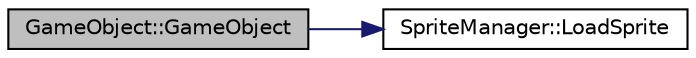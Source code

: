 digraph "GameObject::GameObject"
{
 // LATEX_PDF_SIZE
  edge [fontname="Helvetica",fontsize="10",labelfontname="Helvetica",labelfontsize="10"];
  node [fontname="Helvetica",fontsize="10",shape=record];
  rankdir="LR";
  Node1 [label="GameObject::GameObject",height=0.2,width=0.4,color="black", fillcolor="grey75", style="filled", fontcolor="black",tooltip="Constructor for GameObject Class."];
  Node1 -> Node2 [color="midnightblue",fontsize="10",style="solid",fontname="Helvetica"];
  Node2 [label="SpriteManager::LoadSprite",height=0.2,width=0.4,color="black", fillcolor="white", style="filled",URL="$class_sprite_manager.html#a020d47ec80c4e272910d89a043bf4128",tooltip="return generated sprite"];
}
